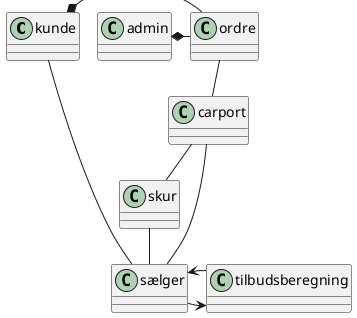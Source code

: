 @startuml
'https://plantuml.com/object-diagram
!pragma layout smetana

class kunde
class ordre
class skur
class carport
class tilbudsberegning
class sælger


kunde *- ordre
admin *- ordre
ordre -- carport
carport -- sælger
carport -- skur
skur -- sælger
sælger -> tilbudsberegning
tilbudsberegning -> sælger
sælger -- kunde

@enduml